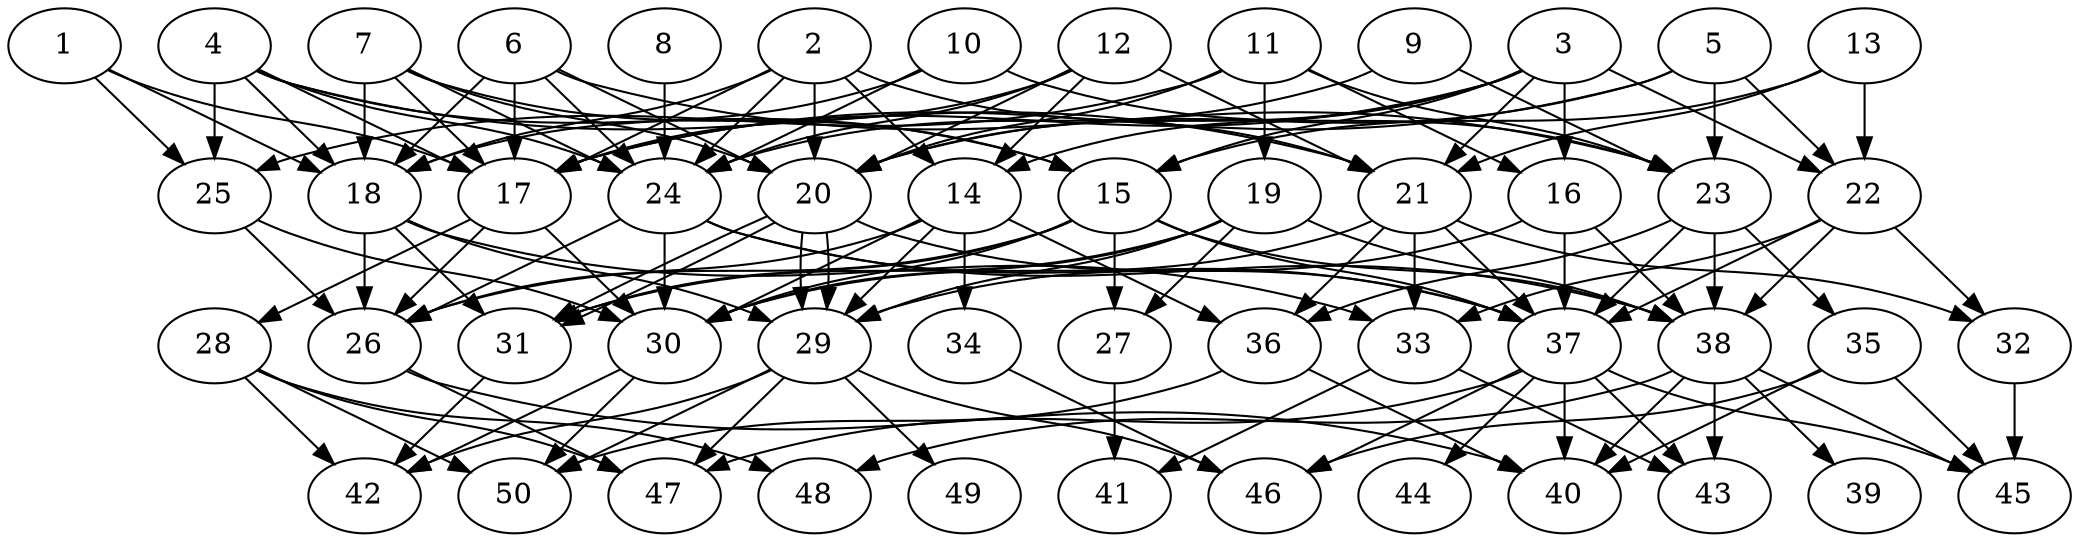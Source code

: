 // DAG automatically generated by daggen at Thu Oct  3 14:07:57 2019
// ./daggen --dot -n 50 --ccr 0.3 --fat 0.7 --regular 0.7 --density 0.6 --mindata 5242880 --maxdata 52428800 
digraph G {
  1 [size="168465067", alpha="0.04", expect_size="50539520"] 
  1 -> 17 [size ="50539520"]
  1 -> 18 [size ="50539520"]
  1 -> 25 [size ="50539520"]
  2 [size="101437440", alpha="0.12", expect_size="30431232"] 
  2 -> 14 [size ="30431232"]
  2 -> 17 [size ="30431232"]
  2 -> 18 [size ="30431232"]
  2 -> 20 [size ="30431232"]
  2 -> 21 [size ="30431232"]
  2 -> 24 [size ="30431232"]
  3 [size="144186027", alpha="0.04", expect_size="43255808"] 
  3 -> 14 [size ="43255808"]
  3 -> 15 [size ="43255808"]
  3 -> 16 [size ="43255808"]
  3 -> 17 [size ="43255808"]
  3 -> 20 [size ="43255808"]
  3 -> 21 [size ="43255808"]
  3 -> 22 [size ="43255808"]
  4 [size="133174613", alpha="0.12", expect_size="39952384"] 
  4 -> 15 [size ="39952384"]
  4 -> 17 [size ="39952384"]
  4 -> 18 [size ="39952384"]
  4 -> 21 [size ="39952384"]
  4 -> 24 [size ="39952384"]
  4 -> 25 [size ="39952384"]
  5 [size="52865707", alpha="0.15", expect_size="15859712"] 
  5 -> 17 [size ="15859712"]
  5 -> 20 [size ="15859712"]
  5 -> 22 [size ="15859712"]
  5 -> 23 [size ="15859712"]
  6 [size="128720213", alpha="0.04", expect_size="38616064"] 
  6 -> 17 [size ="38616064"]
  6 -> 18 [size ="38616064"]
  6 -> 20 [size ="38616064"]
  6 -> 23 [size ="38616064"]
  6 -> 24 [size ="38616064"]
  7 [size="142059520", alpha="0.05", expect_size="42617856"] 
  7 -> 15 [size ="42617856"]
  7 -> 17 [size ="42617856"]
  7 -> 18 [size ="42617856"]
  7 -> 20 [size ="42617856"]
  7 -> 24 [size ="42617856"]
  8 [size="133010773", alpha="0.14", expect_size="39903232"] 
  8 -> 24 [size ="39903232"]
  9 [size="45390507", alpha="0.06", expect_size="13617152"] 
  9 -> 23 [size ="13617152"]
  9 -> 24 [size ="13617152"]
  10 [size="94614187", alpha="0.13", expect_size="28384256"] 
  10 -> 18 [size ="28384256"]
  10 -> 23 [size ="28384256"]
  10 -> 24 [size ="28384256"]
  11 [size="171144533", alpha="0.03", expect_size="51343360"] 
  11 -> 16 [size ="51343360"]
  11 -> 19 [size ="51343360"]
  11 -> 20 [size ="51343360"]
  11 -> 23 [size ="51343360"]
  11 -> 25 [size ="51343360"]
  12 [size="45834240", alpha="0.03", expect_size="13750272"] 
  12 -> 14 [size ="13750272"]
  12 -> 17 [size ="13750272"]
  12 -> 20 [size ="13750272"]
  12 -> 21 [size ="13750272"]
  12 -> 24 [size ="13750272"]
  13 [size="139021653", alpha="0.09", expect_size="41706496"] 
  13 -> 15 [size ="41706496"]
  13 -> 21 [size ="41706496"]
  13 -> 22 [size ="41706496"]
  14 [size="169021440", alpha="0.05", expect_size="50706432"] 
  14 -> 26 [size ="50706432"]
  14 -> 29 [size ="50706432"]
  14 -> 30 [size ="50706432"]
  14 -> 34 [size ="50706432"]
  14 -> 36 [size ="50706432"]
  15 [size="103253333", alpha="0.14", expect_size="30976000"] 
  15 -> 26 [size ="30976000"]
  15 -> 27 [size ="30976000"]
  15 -> 30 [size ="30976000"]
  15 -> 31 [size ="30976000"]
  15 -> 37 [size ="30976000"]
  15 -> 38 [size ="30976000"]
  16 [size="62382080", alpha="0.04", expect_size="18714624"] 
  16 -> 29 [size ="18714624"]
  16 -> 37 [size ="18714624"]
  16 -> 38 [size ="18714624"]
  17 [size="89951573", alpha="0.19", expect_size="26985472"] 
  17 -> 26 [size ="26985472"]
  17 -> 28 [size ="26985472"]
  17 -> 30 [size ="26985472"]
  18 [size="126720000", alpha="0.15", expect_size="38016000"] 
  18 -> 26 [size ="38016000"]
  18 -> 29 [size ="38016000"]
  18 -> 31 [size ="38016000"]
  18 -> 33 [size ="38016000"]
  19 [size="82561707", alpha="0.12", expect_size="24768512"] 
  19 -> 27 [size ="24768512"]
  19 -> 29 [size ="24768512"]
  19 -> 30 [size ="24768512"]
  19 -> 31 [size ="24768512"]
  19 -> 38 [size ="24768512"]
  20 [size="133430613", alpha="0.14", expect_size="40029184"] 
  20 -> 29 [size ="40029184"]
  20 -> 29 [size ="40029184"]
  20 -> 31 [size ="40029184"]
  20 -> 31 [size ="40029184"]
  20 -> 37 [size ="40029184"]
  21 [size="80855040", alpha="0.15", expect_size="24256512"] 
  21 -> 30 [size ="24256512"]
  21 -> 32 [size ="24256512"]
  21 -> 33 [size ="24256512"]
  21 -> 36 [size ="24256512"]
  21 -> 37 [size ="24256512"]
  22 [size="102563840", alpha="0.07", expect_size="30769152"] 
  22 -> 32 [size ="30769152"]
  22 -> 33 [size ="30769152"]
  22 -> 37 [size ="30769152"]
  22 -> 38 [size ="30769152"]
  23 [size="125491200", alpha="0.14", expect_size="37647360"] 
  23 -> 35 [size ="37647360"]
  23 -> 36 [size ="37647360"]
  23 -> 37 [size ="37647360"]
  23 -> 38 [size ="37647360"]
  24 [size="40048640", alpha="0.17", expect_size="12014592"] 
  24 -> 26 [size ="12014592"]
  24 -> 30 [size ="12014592"]
  24 -> 37 [size ="12014592"]
  24 -> 38 [size ="12014592"]
  25 [size="77929813", alpha="0.04", expect_size="23378944"] 
  25 -> 26 [size ="23378944"]
  25 -> 30 [size ="23378944"]
  26 [size="27856213", alpha="0.05", expect_size="8356864"] 
  26 -> 40 [size ="8356864"]
  26 -> 47 [size ="8356864"]
  27 [size="61487787", alpha="0.02", expect_size="18446336"] 
  27 -> 41 [size ="18446336"]
  28 [size="55770453", alpha="0.14", expect_size="16731136"] 
  28 -> 42 [size ="16731136"]
  28 -> 47 [size ="16731136"]
  28 -> 48 [size ="16731136"]
  28 -> 50 [size ="16731136"]
  29 [size="174336000", alpha="0.09", expect_size="52300800"] 
  29 -> 42 [size ="52300800"]
  29 -> 46 [size ="52300800"]
  29 -> 47 [size ="52300800"]
  29 -> 49 [size ="52300800"]
  29 -> 50 [size ="52300800"]
  30 [size="110363307", alpha="0.14", expect_size="33108992"] 
  30 -> 42 [size ="33108992"]
  30 -> 50 [size ="33108992"]
  31 [size="60975787", alpha="0.19", expect_size="18292736"] 
  31 -> 42 [size ="18292736"]
  32 [size="19875840", alpha="0.07", expect_size="5962752"] 
  32 -> 45 [size ="5962752"]
  33 [size="71021227", alpha="0.11", expect_size="21306368"] 
  33 -> 41 [size ="21306368"]
  33 -> 43 [size ="21306368"]
  34 [size="26552320", alpha="0.14", expect_size="7965696"] 
  34 -> 46 [size ="7965696"]
  35 [size="159457280", alpha="0.08", expect_size="47837184"] 
  35 -> 40 [size ="47837184"]
  35 -> 45 [size ="47837184"]
  35 -> 46 [size ="47837184"]
  36 [size="33266347", alpha="0.07", expect_size="9979904"] 
  36 -> 40 [size ="9979904"]
  36 -> 50 [size ="9979904"]
  37 [size="73799680", alpha="0.16", expect_size="22139904"] 
  37 -> 40 [size ="22139904"]
  37 -> 43 [size ="22139904"]
  37 -> 44 [size ="22139904"]
  37 -> 45 [size ="22139904"]
  37 -> 46 [size ="22139904"]
  37 -> 47 [size ="22139904"]
  38 [size="91067733", alpha="0.19", expect_size="27320320"] 
  38 -> 39 [size ="27320320"]
  38 -> 40 [size ="27320320"]
  38 -> 43 [size ="27320320"]
  38 -> 45 [size ="27320320"]
  38 -> 48 [size ="27320320"]
  39 [size="43322027", alpha="0.10", expect_size="12996608"] 
  40 [size="115763200", alpha="0.15", expect_size="34728960"] 
  41 [size="70956373", alpha="0.09", expect_size="21286912"] 
  42 [size="62576640", alpha="0.14", expect_size="18772992"] 
  43 [size="118978560", alpha="0.12", expect_size="35693568"] 
  44 [size="47138133", alpha="0.13", expect_size="14141440"] 
  45 [size="155890347", alpha="0.02", expect_size="46767104"] 
  46 [size="59153067", alpha="0.12", expect_size="17745920"] 
  47 [size="116408320", alpha="0.08", expect_size="34922496"] 
  48 [size="85558613", alpha="0.09", expect_size="25667584"] 
  49 [size="75847680", alpha="0.09", expect_size="22754304"] 
  50 [size="152367787", alpha="0.02", expect_size="45710336"] 
}
